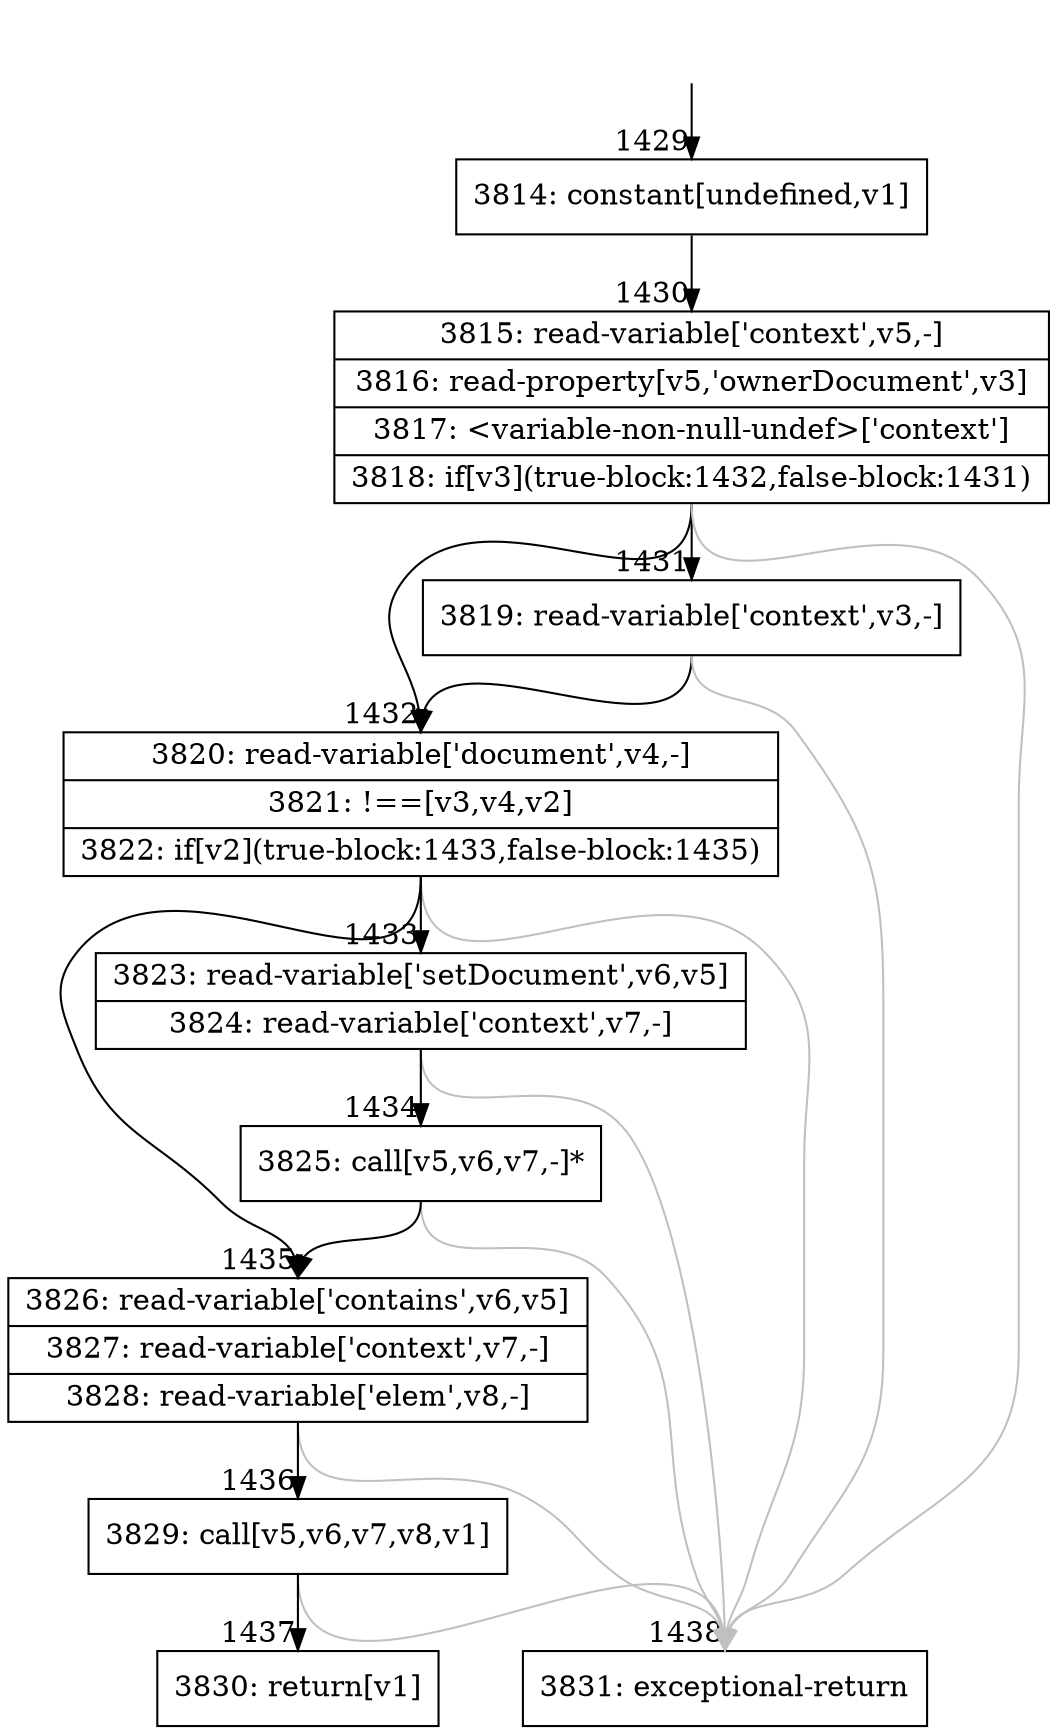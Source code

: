 digraph {
rankdir="TD"
BB_entry100[shape=none,label=""];
BB_entry100 -> BB1429 [tailport=s, headport=n, headlabel="    1429"]
BB1429 [shape=record label="{3814: constant[undefined,v1]}" ] 
BB1429 -> BB1430 [tailport=s, headport=n, headlabel="      1430"]
BB1430 [shape=record label="{3815: read-variable['context',v5,-]|3816: read-property[v5,'ownerDocument',v3]|3817: \<variable-non-null-undef\>['context']|3818: if[v3](true-block:1432,false-block:1431)}" ] 
BB1430 -> BB1432 [tailport=s, headport=n, headlabel="      1432"]
BB1430 -> BB1431 [tailport=s, headport=n, headlabel="      1431"]
BB1430 -> BB1438 [tailport=s, headport=n, color=gray, headlabel="      1438"]
BB1431 [shape=record label="{3819: read-variable['context',v3,-]}" ] 
BB1431 -> BB1432 [tailport=s, headport=n]
BB1431 -> BB1438 [tailport=s, headport=n, color=gray]
BB1432 [shape=record label="{3820: read-variable['document',v4,-]|3821: !==[v3,v4,v2]|3822: if[v2](true-block:1433,false-block:1435)}" ] 
BB1432 -> BB1433 [tailport=s, headport=n, headlabel="      1433"]
BB1432 -> BB1435 [tailport=s, headport=n, headlabel="      1435"]
BB1432 -> BB1438 [tailport=s, headport=n, color=gray]
BB1433 [shape=record label="{3823: read-variable['setDocument',v6,v5]|3824: read-variable['context',v7,-]}" ] 
BB1433 -> BB1434 [tailport=s, headport=n, headlabel="      1434"]
BB1433 -> BB1438 [tailport=s, headport=n, color=gray]
BB1434 [shape=record label="{3825: call[v5,v6,v7,-]*}" ] 
BB1434 -> BB1435 [tailport=s, headport=n]
BB1434 -> BB1438 [tailport=s, headport=n, color=gray]
BB1435 [shape=record label="{3826: read-variable['contains',v6,v5]|3827: read-variable['context',v7,-]|3828: read-variable['elem',v8,-]}" ] 
BB1435 -> BB1436 [tailport=s, headport=n, headlabel="      1436"]
BB1435 -> BB1438 [tailport=s, headport=n, color=gray]
BB1436 [shape=record label="{3829: call[v5,v6,v7,v8,v1]}" ] 
BB1436 -> BB1437 [tailport=s, headport=n, headlabel="      1437"]
BB1436 -> BB1438 [tailport=s, headport=n, color=gray]
BB1437 [shape=record label="{3830: return[v1]}" ] 
BB1438 [shape=record label="{3831: exceptional-return}" ] 
}
